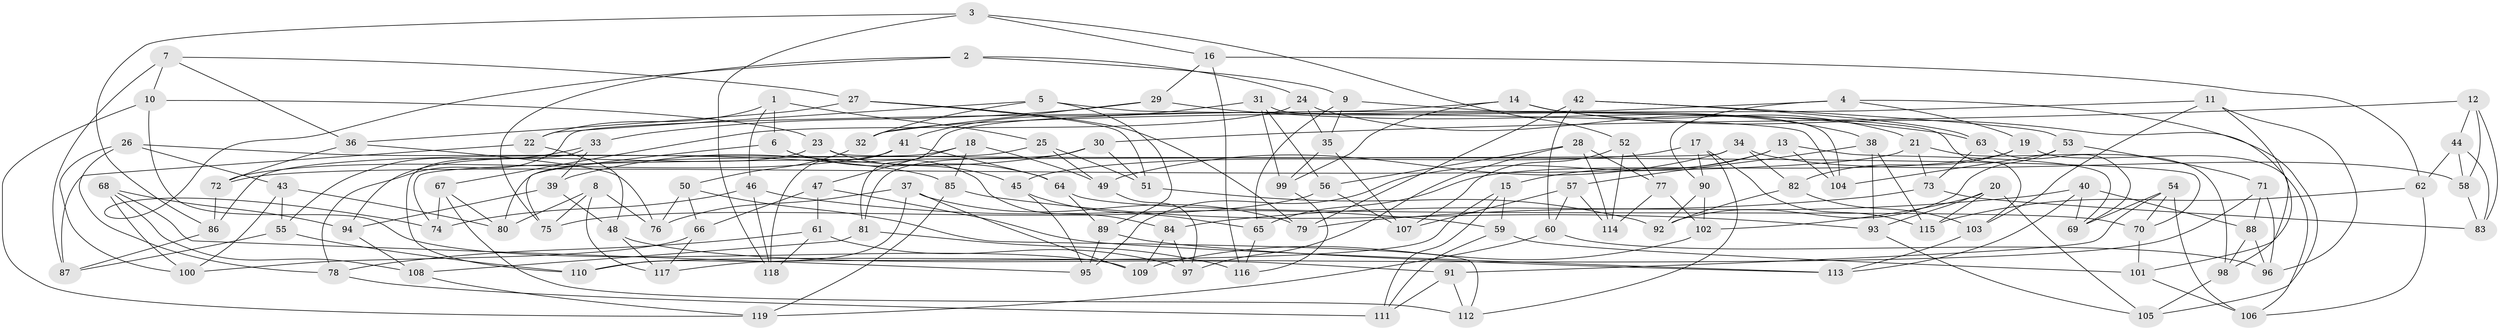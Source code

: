 // coarse degree distribution, {11: 0.041666666666666664, 8: 0.10416666666666667, 9: 0.0625, 5: 0.0625, 7: 0.125, 10: 0.0625, 4: 0.4166666666666667, 6: 0.041666666666666664, 3: 0.08333333333333333}
// Generated by graph-tools (version 1.1) at 2025/53/03/04/25 22:53:55]
// undirected, 119 vertices, 238 edges
graph export_dot {
  node [color=gray90,style=filled];
  1;
  2;
  3;
  4;
  5;
  6;
  7;
  8;
  9;
  10;
  11;
  12;
  13;
  14;
  15;
  16;
  17;
  18;
  19;
  20;
  21;
  22;
  23;
  24;
  25;
  26;
  27;
  28;
  29;
  30;
  31;
  32;
  33;
  34;
  35;
  36;
  37;
  38;
  39;
  40;
  41;
  42;
  43;
  44;
  45;
  46;
  47;
  48;
  49;
  50;
  51;
  52;
  53;
  54;
  55;
  56;
  57;
  58;
  59;
  60;
  61;
  62;
  63;
  64;
  65;
  66;
  67;
  68;
  69;
  70;
  71;
  72;
  73;
  74;
  75;
  76;
  77;
  78;
  79;
  80;
  81;
  82;
  83;
  84;
  85;
  86;
  87;
  88;
  89;
  90;
  91;
  92;
  93;
  94;
  95;
  96;
  97;
  98;
  99;
  100;
  101;
  102;
  103;
  104;
  105;
  106;
  107;
  108;
  109;
  110;
  111;
  112;
  113;
  114;
  115;
  116;
  117;
  118;
  119;
  1 -- 6;
  1 -- 46;
  1 -- 25;
  1 -- 22;
  2 -- 24;
  2 -- 9;
  2 -- 75;
  2 -- 74;
  3 -- 16;
  3 -- 86;
  3 -- 52;
  3 -- 118;
  4 -- 19;
  4 -- 90;
  4 -- 105;
  4 -- 81;
  5 -- 104;
  5 -- 32;
  5 -- 89;
  5 -- 22;
  6 -- 64;
  6 -- 75;
  6 -- 84;
  7 -- 87;
  7 -- 27;
  7 -- 10;
  7 -- 36;
  8 -- 75;
  8 -- 80;
  8 -- 76;
  8 -- 117;
  9 -- 35;
  9 -- 65;
  9 -- 103;
  10 -- 109;
  10 -- 119;
  10 -- 23;
  11 -- 96;
  11 -- 32;
  11 -- 101;
  11 -- 103;
  12 -- 58;
  12 -- 30;
  12 -- 83;
  12 -- 44;
  13 -- 69;
  13 -- 15;
  13 -- 95;
  13 -- 104;
  14 -- 21;
  14 -- 78;
  14 -- 98;
  14 -- 99;
  15 -- 111;
  15 -- 59;
  15 -- 117;
  16 -- 62;
  16 -- 29;
  16 -- 116;
  17 -- 90;
  17 -- 112;
  17 -- 45;
  17 -- 115;
  18 -- 47;
  18 -- 80;
  18 -- 85;
  18 -- 49;
  19 -- 82;
  19 -- 65;
  19 -- 106;
  20 -- 115;
  20 -- 105;
  20 -- 93;
  20 -- 102;
  21 -- 98;
  21 -- 72;
  21 -- 73;
  22 -- 48;
  22 -- 87;
  23 -- 94;
  23 -- 70;
  23 -- 45;
  24 -- 38;
  24 -- 67;
  24 -- 35;
  25 -- 51;
  25 -- 86;
  25 -- 49;
  26 -- 43;
  26 -- 100;
  26 -- 85;
  26 -- 78;
  27 -- 79;
  27 -- 51;
  27 -- 36;
  28 -- 77;
  28 -- 97;
  28 -- 56;
  28 -- 114;
  29 -- 63;
  29 -- 33;
  29 -- 32;
  30 -- 81;
  30 -- 51;
  30 -- 39;
  31 -- 99;
  31 -- 41;
  31 -- 56;
  31 -- 104;
  32 -- 50;
  33 -- 55;
  33 -- 39;
  33 -- 110;
  34 -- 82;
  34 -- 58;
  34 -- 74;
  34 -- 49;
  35 -- 107;
  35 -- 99;
  36 -- 72;
  36 -- 76;
  37 -- 76;
  37 -- 110;
  37 -- 109;
  37 -- 79;
  38 -- 93;
  38 -- 115;
  38 -- 57;
  39 -- 48;
  39 -- 94;
  40 -- 88;
  40 -- 113;
  40 -- 79;
  40 -- 69;
  41 -- 64;
  41 -- 72;
  41 -- 118;
  42 -- 79;
  42 -- 53;
  42 -- 60;
  42 -- 63;
  43 -- 55;
  43 -- 80;
  43 -- 100;
  44 -- 62;
  44 -- 83;
  44 -- 58;
  45 -- 65;
  45 -- 95;
  46 -- 74;
  46 -- 59;
  46 -- 118;
  47 -- 66;
  47 -- 61;
  47 -- 113;
  48 -- 91;
  48 -- 117;
  49 -- 97;
  50 -- 66;
  50 -- 112;
  50 -- 76;
  51 -- 92;
  52 -- 114;
  52 -- 77;
  52 -- 107;
  53 -- 71;
  53 -- 92;
  53 -- 104;
  54 -- 91;
  54 -- 69;
  54 -- 106;
  54 -- 70;
  55 -- 110;
  55 -- 87;
  56 -- 75;
  56 -- 107;
  57 -- 107;
  57 -- 114;
  57 -- 60;
  58 -- 83;
  59 -- 111;
  59 -- 101;
  60 -- 119;
  60 -- 96;
  61 -- 97;
  61 -- 118;
  61 -- 78;
  62 -- 106;
  62 -- 115;
  63 -- 73;
  63 -- 69;
  64 -- 70;
  64 -- 89;
  65 -- 116;
  66 -- 117;
  66 -- 100;
  67 -- 74;
  67 -- 112;
  67 -- 80;
  68 -- 94;
  68 -- 108;
  68 -- 100;
  68 -- 95;
  70 -- 101;
  71 -- 88;
  71 -- 96;
  71 -- 110;
  72 -- 86;
  73 -- 83;
  73 -- 84;
  77 -- 102;
  77 -- 114;
  78 -- 111;
  81 -- 116;
  81 -- 108;
  82 -- 92;
  82 -- 103;
  84 -- 97;
  84 -- 109;
  85 -- 93;
  85 -- 119;
  86 -- 87;
  88 -- 98;
  88 -- 96;
  89 -- 95;
  89 -- 113;
  90 -- 92;
  90 -- 102;
  91 -- 112;
  91 -- 111;
  93 -- 105;
  94 -- 108;
  98 -- 105;
  99 -- 116;
  101 -- 106;
  102 -- 109;
  103 -- 113;
  108 -- 119;
}
